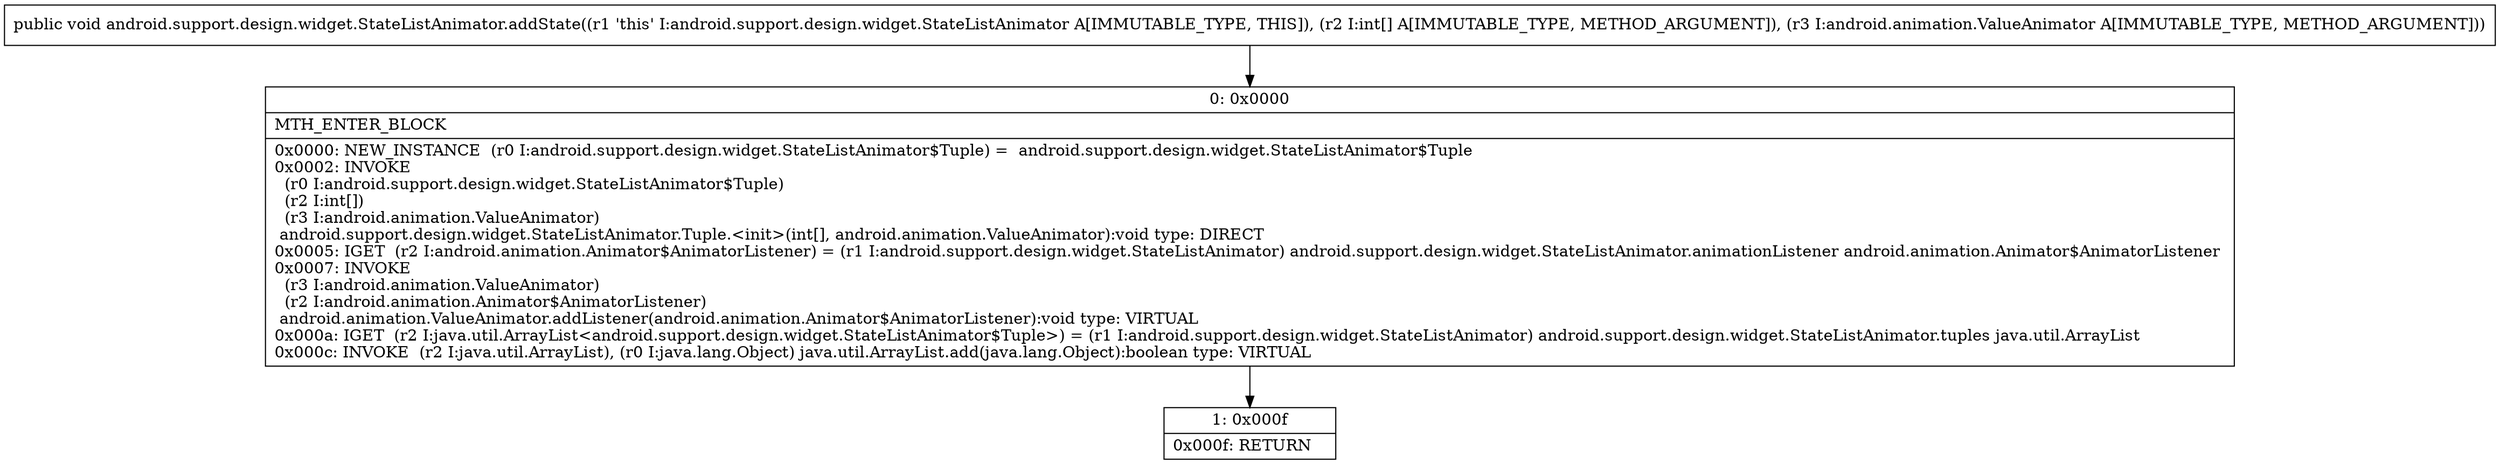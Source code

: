 digraph "CFG forandroid.support.design.widget.StateListAnimator.addState([ILandroid\/animation\/ValueAnimator;)V" {
Node_0 [shape=record,label="{0\:\ 0x0000|MTH_ENTER_BLOCK\l|0x0000: NEW_INSTANCE  (r0 I:android.support.design.widget.StateListAnimator$Tuple) =  android.support.design.widget.StateListAnimator$Tuple \l0x0002: INVOKE  \l  (r0 I:android.support.design.widget.StateListAnimator$Tuple)\l  (r2 I:int[])\l  (r3 I:android.animation.ValueAnimator)\l android.support.design.widget.StateListAnimator.Tuple.\<init\>(int[], android.animation.ValueAnimator):void type: DIRECT \l0x0005: IGET  (r2 I:android.animation.Animator$AnimatorListener) = (r1 I:android.support.design.widget.StateListAnimator) android.support.design.widget.StateListAnimator.animationListener android.animation.Animator$AnimatorListener \l0x0007: INVOKE  \l  (r3 I:android.animation.ValueAnimator)\l  (r2 I:android.animation.Animator$AnimatorListener)\l android.animation.ValueAnimator.addListener(android.animation.Animator$AnimatorListener):void type: VIRTUAL \l0x000a: IGET  (r2 I:java.util.ArrayList\<android.support.design.widget.StateListAnimator$Tuple\>) = (r1 I:android.support.design.widget.StateListAnimator) android.support.design.widget.StateListAnimator.tuples java.util.ArrayList \l0x000c: INVOKE  (r2 I:java.util.ArrayList), (r0 I:java.lang.Object) java.util.ArrayList.add(java.lang.Object):boolean type: VIRTUAL \l}"];
Node_1 [shape=record,label="{1\:\ 0x000f|0x000f: RETURN   \l}"];
MethodNode[shape=record,label="{public void android.support.design.widget.StateListAnimator.addState((r1 'this' I:android.support.design.widget.StateListAnimator A[IMMUTABLE_TYPE, THIS]), (r2 I:int[] A[IMMUTABLE_TYPE, METHOD_ARGUMENT]), (r3 I:android.animation.ValueAnimator A[IMMUTABLE_TYPE, METHOD_ARGUMENT])) }"];
MethodNode -> Node_0;
Node_0 -> Node_1;
}

